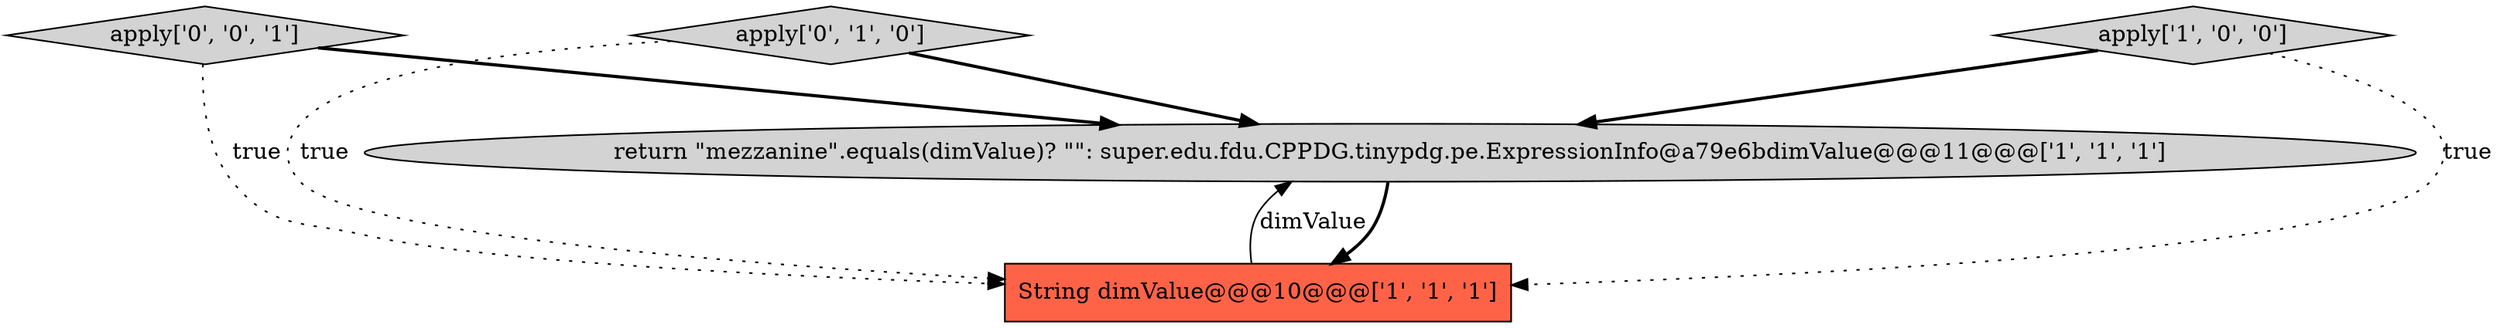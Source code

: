 digraph {
1 [style = filled, label = "return \"mezzanine\".equals(dimValue)? \"\": super.edu.fdu.CPPDG.tinypdg.pe.ExpressionInfo@a79e6bdimValue@@@11@@@['1', '1', '1']", fillcolor = lightgray, shape = ellipse image = "AAA0AAABBB1BBB"];
0 [style = filled, label = "String dimValue@@@10@@@['1', '1', '1']", fillcolor = tomato, shape = box image = "AAA0AAABBB1BBB"];
4 [style = filled, label = "apply['0', '0', '1']", fillcolor = lightgray, shape = diamond image = "AAA0AAABBB3BBB"];
3 [style = filled, label = "apply['0', '1', '0']", fillcolor = lightgray, shape = diamond image = "AAA0AAABBB2BBB"];
2 [style = filled, label = "apply['1', '0', '0']", fillcolor = lightgray, shape = diamond image = "AAA0AAABBB1BBB"];
0->1 [style = solid, label="dimValue"];
3->1 [style = bold, label=""];
2->0 [style = dotted, label="true"];
4->0 [style = dotted, label="true"];
2->1 [style = bold, label=""];
4->1 [style = bold, label=""];
1->0 [style = bold, label=""];
3->0 [style = dotted, label="true"];
}
